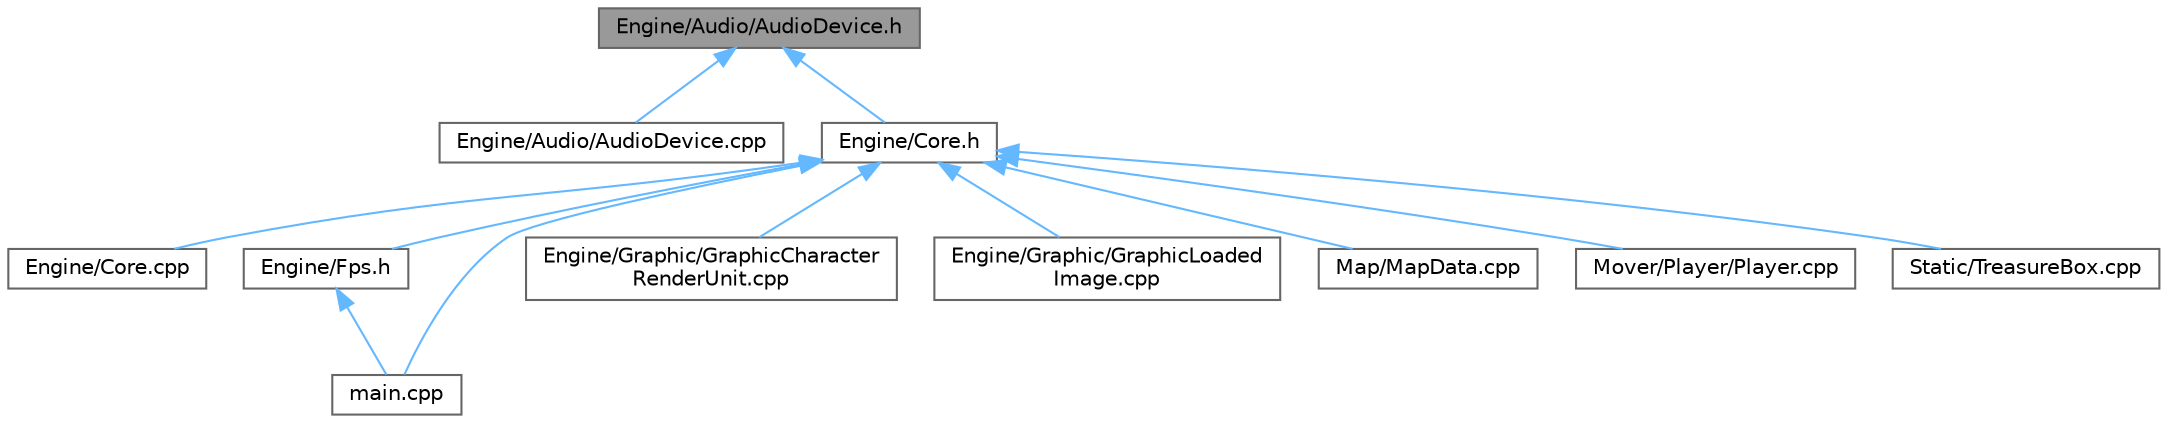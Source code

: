 digraph "Engine/Audio/AudioDevice.h"
{
 // LATEX_PDF_SIZE
  bgcolor="transparent";
  edge [fontname=Helvetica,fontsize=10,labelfontname=Helvetica,labelfontsize=10];
  node [fontname=Helvetica,fontsize=10,shape=box,height=0.2,width=0.4];
  Node1 [id="Node000001",label="Engine/Audio/AudioDevice.h",height=0.2,width=0.4,color="gray40", fillcolor="grey60", style="filled", fontcolor="black",tooltip=" "];
  Node1 -> Node2 [id="edge12_Node000001_Node000002",dir="back",color="steelblue1",style="solid",tooltip=" "];
  Node2 [id="Node000002",label="Engine/Audio/AudioDevice.cpp",height=0.2,width=0.4,color="grey40", fillcolor="white", style="filled",URL="$_audio_device_8cpp.html",tooltip=" "];
  Node1 -> Node3 [id="edge13_Node000001_Node000003",dir="back",color="steelblue1",style="solid",tooltip=" "];
  Node3 [id="Node000003",label="Engine/Core.h",height=0.2,width=0.4,color="grey40", fillcolor="white", style="filled",URL="$_core_8h.html",tooltip=" "];
  Node3 -> Node4 [id="edge14_Node000003_Node000004",dir="back",color="steelblue1",style="solid",tooltip=" "];
  Node4 [id="Node000004",label="Engine/Core.cpp",height=0.2,width=0.4,color="grey40", fillcolor="white", style="filled",URL="$_core_8cpp.html",tooltip=" "];
  Node3 -> Node5 [id="edge15_Node000003_Node000005",dir="back",color="steelblue1",style="solid",tooltip=" "];
  Node5 [id="Node000005",label="Engine/Fps.h",height=0.2,width=0.4,color="grey40", fillcolor="white", style="filled",URL="$_fps_8h.html",tooltip=" "];
  Node5 -> Node6 [id="edge16_Node000005_Node000006",dir="back",color="steelblue1",style="solid",tooltip=" "];
  Node6 [id="Node000006",label="main.cpp",height=0.2,width=0.4,color="grey40", fillcolor="white", style="filled",URL="$main_8cpp.html",tooltip=" "];
  Node3 -> Node7 [id="edge17_Node000003_Node000007",dir="back",color="steelblue1",style="solid",tooltip=" "];
  Node7 [id="Node000007",label="Engine/Graphic/GraphicCharacter\lRenderUnit.cpp",height=0.2,width=0.4,color="grey40", fillcolor="white", style="filled",URL="$_graphic_character_render_unit_8cpp.html",tooltip=" "];
  Node3 -> Node8 [id="edge18_Node000003_Node000008",dir="back",color="steelblue1",style="solid",tooltip=" "];
  Node8 [id="Node000008",label="Engine/Graphic/GraphicLoaded\lImage.cpp",height=0.2,width=0.4,color="grey40", fillcolor="white", style="filled",URL="$_graphic_loaded_image_8cpp.html",tooltip=" "];
  Node3 -> Node9 [id="edge19_Node000003_Node000009",dir="back",color="steelblue1",style="solid",tooltip=" "];
  Node9 [id="Node000009",label="Map/MapData.cpp",height=0.2,width=0.4,color="grey40", fillcolor="white", style="filled",URL="$_map_data_8cpp.html",tooltip=" "];
  Node3 -> Node10 [id="edge20_Node000003_Node000010",dir="back",color="steelblue1",style="solid",tooltip=" "];
  Node10 [id="Node000010",label="Mover/Player/Player.cpp",height=0.2,width=0.4,color="grey40", fillcolor="white", style="filled",URL="$_player_8cpp.html",tooltip=" "];
  Node3 -> Node11 [id="edge21_Node000003_Node000011",dir="back",color="steelblue1",style="solid",tooltip=" "];
  Node11 [id="Node000011",label="Static/TreasureBox.cpp",height=0.2,width=0.4,color="grey40", fillcolor="white", style="filled",URL="$_treasure_box_8cpp.html",tooltip=" "];
  Node3 -> Node6 [id="edge22_Node000003_Node000006",dir="back",color="steelblue1",style="solid",tooltip=" "];
}
